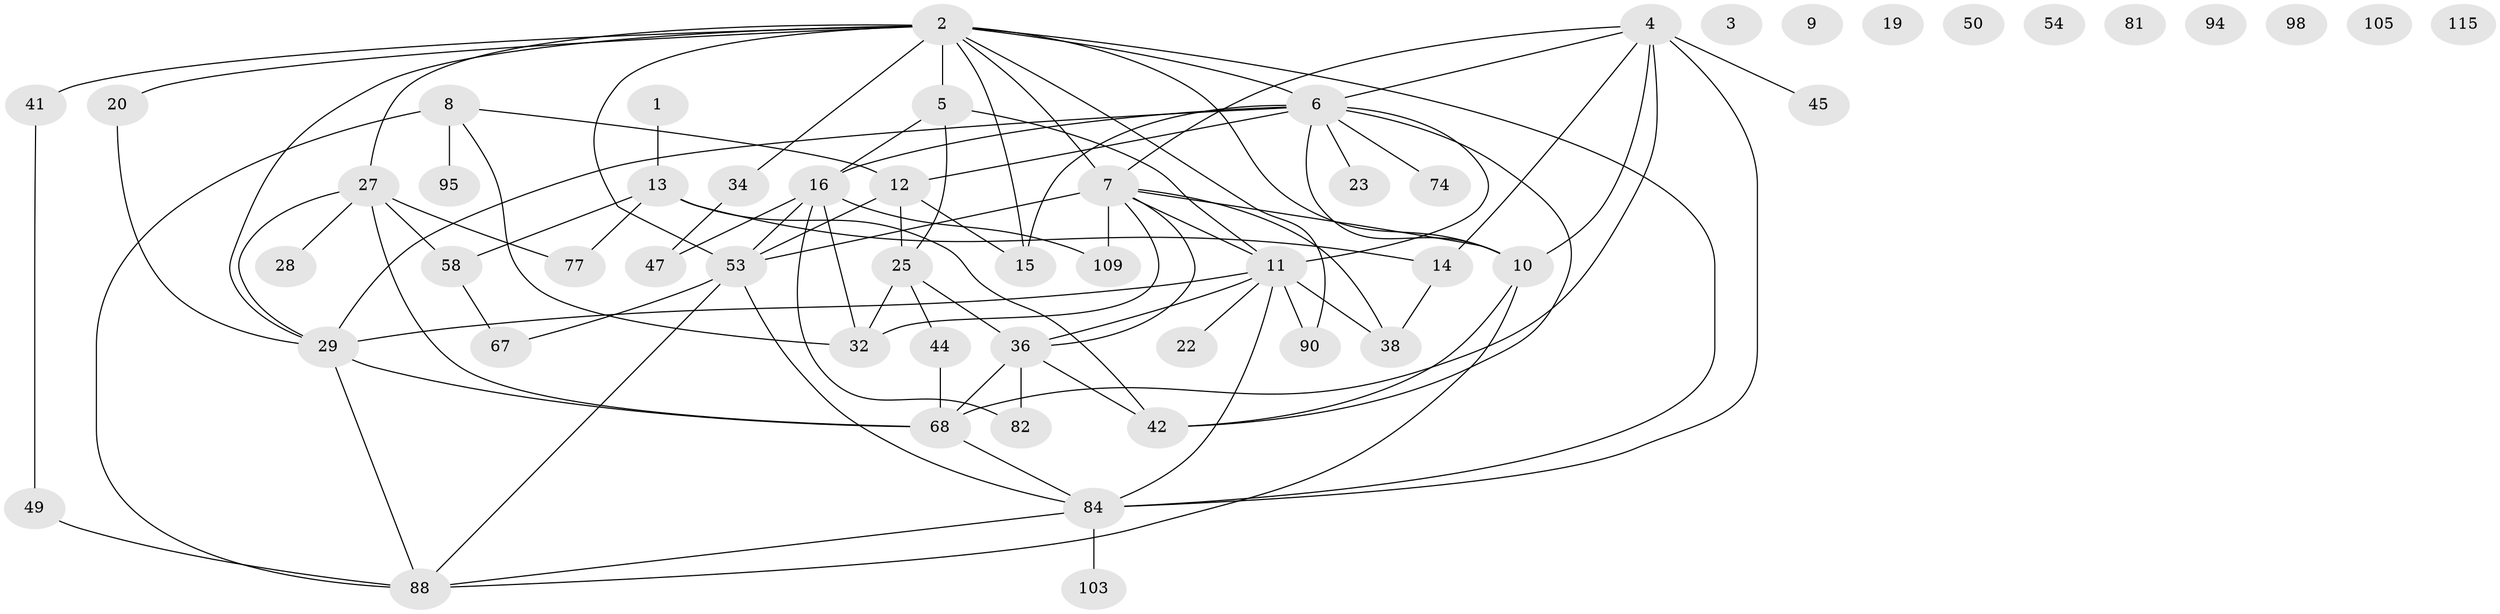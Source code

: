 // original degree distribution, {1: 0.13138686131386862, 3: 0.2116788321167883, 0: 0.072992700729927, 2: 0.291970802919708, 4: 0.20437956204379562, 5: 0.058394160583941604, 6: 0.021897810218978103, 9: 0.0072992700729927005}
// Generated by graph-tools (version 1.1) at 2025/16/03/04/25 18:16:28]
// undirected, 54 vertices, 90 edges
graph export_dot {
graph [start="1"]
  node [color=gray90,style=filled];
  1;
  2 [super="+114+51+111"];
  3;
  4 [super="+97"];
  5 [super="+26+33"];
  6 [super="+100+46"];
  7 [super="+40+17+78"];
  8 [super="+30"];
  9;
  10 [super="+117+21"];
  11 [super="+125+132+123+18"];
  12 [super="+43+93"];
  13 [super="+131+135"];
  14 [super="+92"];
  15 [super="+76"];
  16 [super="+24+66"];
  19;
  20 [super="+39"];
  22;
  23;
  25 [super="+83+37+55"];
  27 [super="+31+133+71+80"];
  28;
  29 [super="+128+35+59"];
  32 [super="+87"];
  34 [super="+64"];
  36 [super="+104+79+70"];
  38 [super="+48"];
  41 [super="+57+85"];
  42 [super="+118"];
  44;
  45 [super="+121+110"];
  47 [super="+69+56"];
  49 [super="+52+61"];
  50;
  53 [super="+112"];
  54;
  58 [super="+62"];
  67 [super="+108"];
  68 [super="+86+72"];
  74;
  77;
  81;
  82;
  84 [super="+120+134+91"];
  88 [super="+101"];
  90 [super="+122"];
  94;
  95;
  98;
  103;
  105;
  109;
  115;
  1 -- 13;
  2 -- 20;
  2 -- 5 [weight=2];
  2 -- 84;
  2 -- 53;
  2 -- 6 [weight=2];
  2 -- 41;
  2 -- 27;
  2 -- 34;
  2 -- 7;
  2 -- 10;
  2 -- 15;
  2 -- 90;
  2 -- 29;
  4 -- 6;
  4 -- 68 [weight=2];
  4 -- 84;
  4 -- 7;
  4 -- 10;
  4 -- 45;
  4 -- 14;
  5 -- 25;
  5 -- 11;
  5 -- 16;
  6 -- 42;
  6 -- 10;
  6 -- 11;
  6 -- 16;
  6 -- 23;
  6 -- 74;
  6 -- 29;
  6 -- 15;
  6 -- 12;
  7 -- 53;
  7 -- 11;
  7 -- 109;
  7 -- 10;
  7 -- 38;
  7 -- 36;
  7 -- 32;
  8 -- 32;
  8 -- 88 [weight=2];
  8 -- 95;
  8 -- 12;
  10 -- 42;
  10 -- 88;
  11 -- 84 [weight=2];
  11 -- 90;
  11 -- 22;
  11 -- 36 [weight=2];
  11 -- 38;
  11 -- 29;
  12 -- 25;
  12 -- 15;
  12 -- 53;
  13 -- 77;
  13 -- 14;
  13 -- 42;
  13 -- 58;
  14 -- 38;
  16 -- 109;
  16 -- 47;
  16 -- 32;
  16 -- 82;
  16 -- 53;
  20 -- 29;
  25 -- 32;
  25 -- 36;
  25 -- 44;
  27 -- 28;
  27 -- 68;
  27 -- 29;
  27 -- 77;
  27 -- 58;
  29 -- 68;
  29 -- 88;
  34 -- 47 [weight=2];
  36 -- 68;
  36 -- 42;
  36 -- 82;
  41 -- 49;
  44 -- 68;
  49 -- 88;
  53 -- 84;
  53 -- 67;
  53 -- 88;
  58 -- 67;
  68 -- 84;
  84 -- 103;
  84 -- 88 [weight=2];
}
